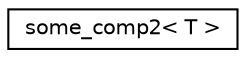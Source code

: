 digraph "Graphical Class Hierarchy"
{
  edge [fontname="Helvetica",fontsize="10",labelfontname="Helvetica",labelfontsize="10"];
  node [fontname="Helvetica",fontsize="10",shape=record];
  rankdir="LR";
  Node0 [label="some_comp2\< T \>",height=0.2,width=0.4,color="black", fillcolor="white", style="filled",URL="$structsome__comp2.html"];
}
